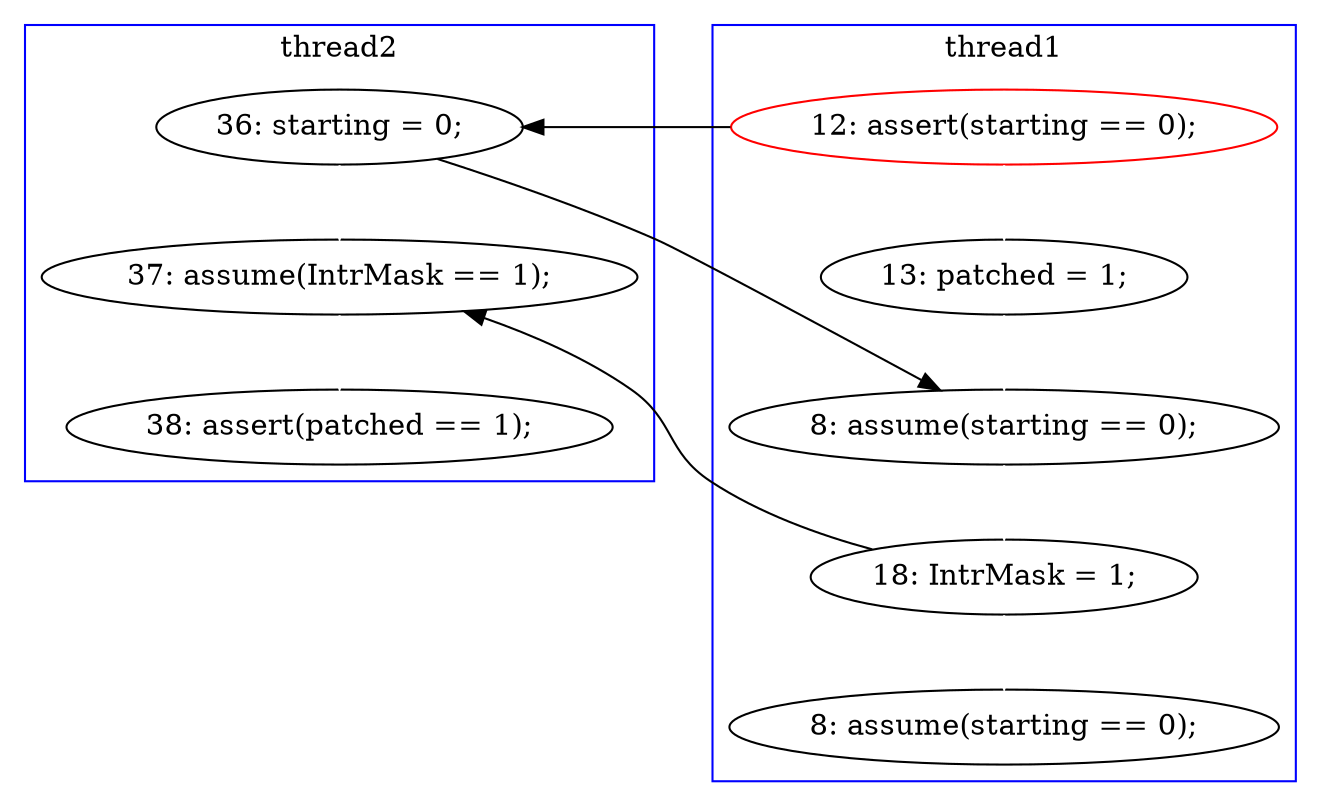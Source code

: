 digraph Counterexample {
	14 -> 21 [color = black, style = solid, constraint = false]
	13 -> 14 [color = black, style = solid, constraint = false]
	14 -> 24 [color = white, style = solid]
	21 -> 23 [color = white, style = solid]
	15 -> 21 [color = white, style = solid]
	13 -> 15 [color = white, style = solid]
	23 -> 24 [color = black, style = solid, constraint = false]
	23 -> 32 [color = white, style = solid]
	24 -> 25 [color = white, style = solid]
	subgraph cluster2 {
		label = thread2
		color = blue
		14  [label = "36: starting = 0;"]
		24  [label = "37: assume(IntrMask == 1);"]
		25  [label = "38: assert(patched == 1);"]
	}
	subgraph cluster1 {
		label = thread1
		color = blue
		15  [label = "13: patched = 1;"]
		21  [label = "8: assume(starting == 0);"]
		32  [label = "8: assume(starting == 0);"]
		23  [label = "18: IntrMask = 1;"]
		13  [label = "12: assert(starting == 0);", color = red]
	}
}